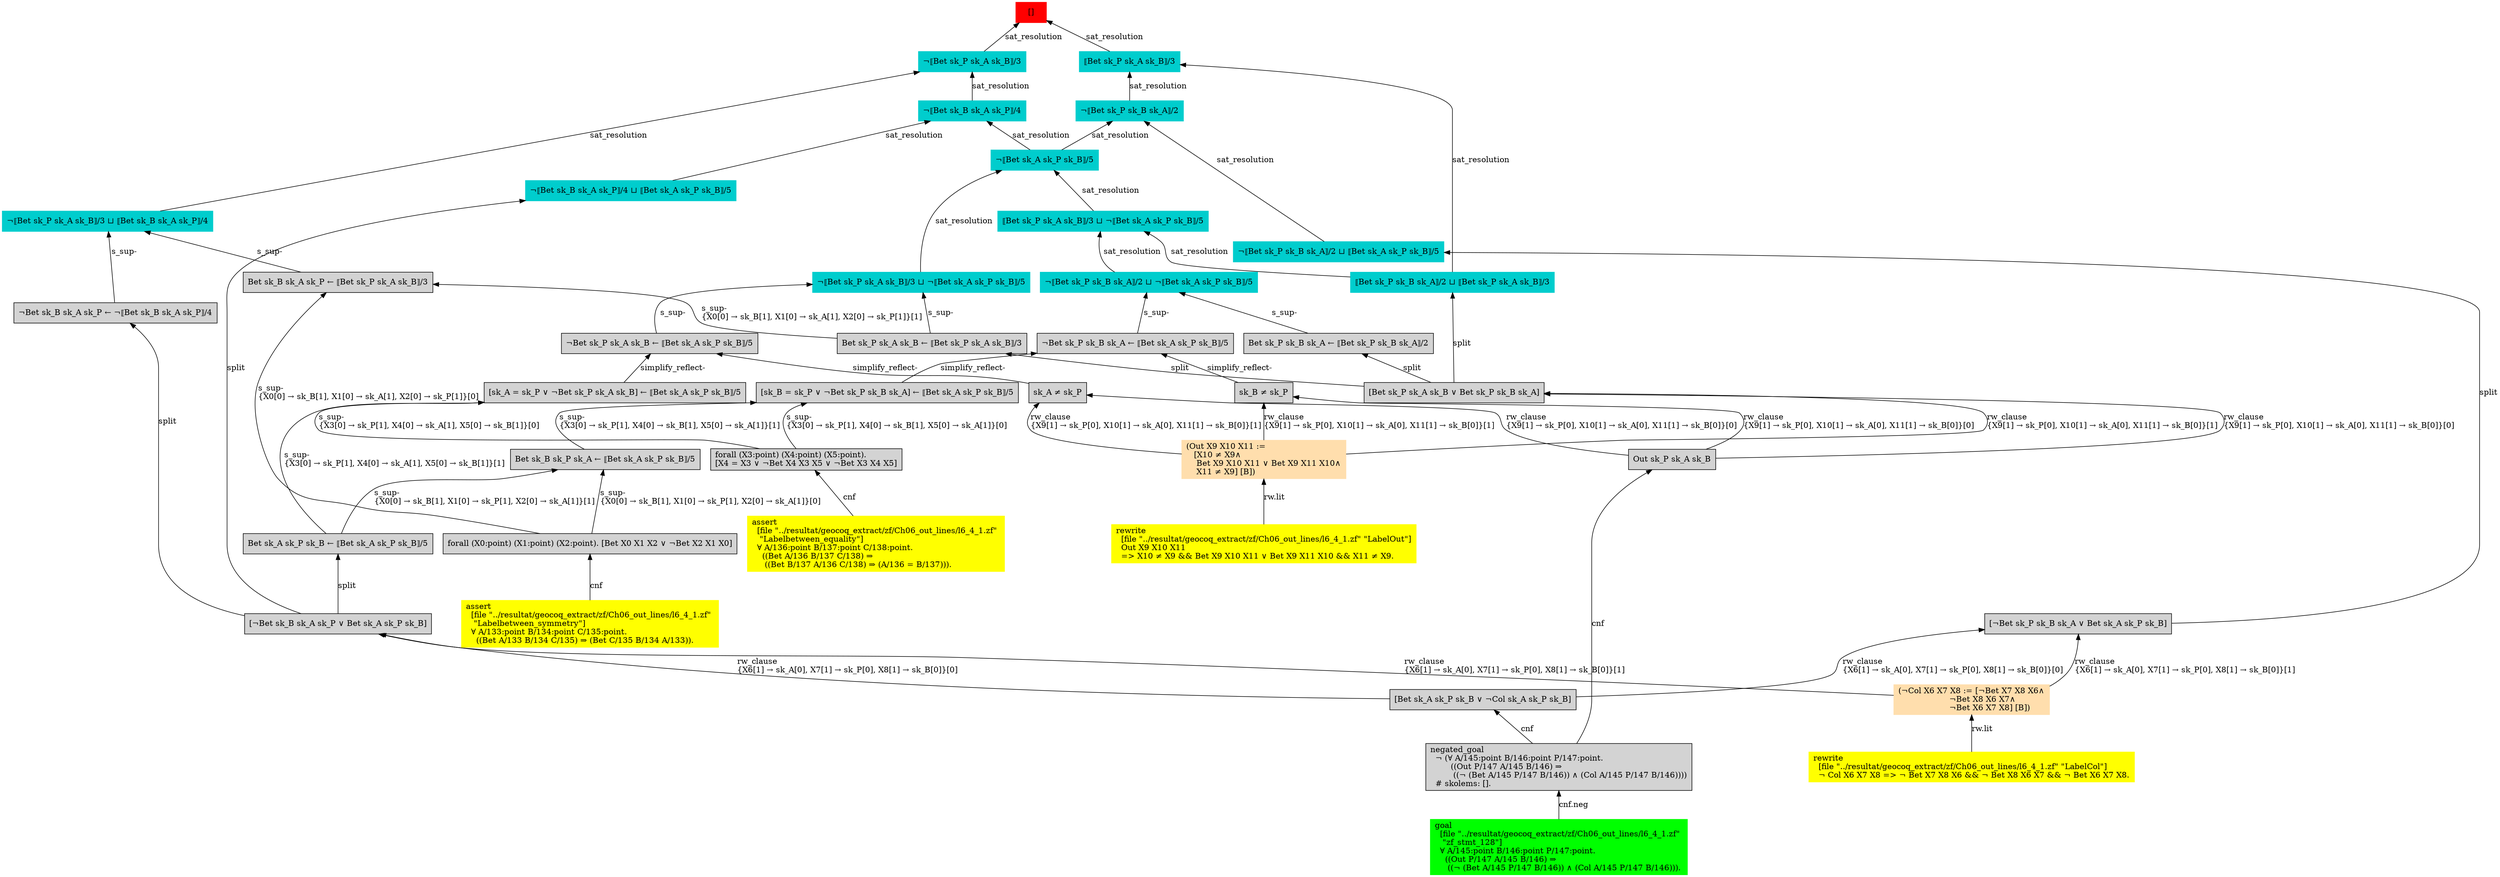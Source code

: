 digraph "unsat_graph" {
  vertex_0 [color=red, label="[]", shape=box, style=filled];
  vertex_0 -> vertex_1 [label="sat_resolution", dir="back"];
  vertex_1 [color=cyan3, shape=box, label="⟦Bet sk_P sk_A sk_B⟧/3\l", style=filled];
  vertex_1 -> vertex_2 [label="sat_resolution", dir="back"];
  vertex_2 [color=cyan3, shape=box, label="¬⟦Bet sk_P sk_B sk_A⟧/2\l", style=filled];
  vertex_2 -> vertex_3 [label="sat_resolution", dir="back"];
  vertex_3 [color=cyan3, shape=box, label="¬⟦Bet sk_A sk_P sk_B⟧/5\l", style=filled];
  vertex_3 -> vertex_4 [label="sat_resolution", dir="back"];
  vertex_4 [color=cyan3, shape=box, label="¬⟦Bet sk_P sk_A sk_B⟧/3 ⊔ ¬⟦Bet sk_A sk_P sk_B⟧/5\l", style=filled];
  vertex_4 -> vertex_5 [label="s_sup-\l", dir="back"];
  vertex_5 [shape=box, label="¬Bet sk_P sk_A sk_B ← ⟦Bet sk_A sk_P sk_B⟧/5\l", style=filled];
  vertex_5 -> vertex_6 [label="simplify_reflect-", dir="back"];
  vertex_6 [shape=box, label="sk_A ≠ sk_P\l", style=filled];
  vertex_6 -> vertex_7 [label="rw_clause\l\{X9[1] → sk_P[0], X10[1] → sk_A[0], X11[1] → sk_B[0]\}[1]\l", dir="back"];
  vertex_7 [color=navajowhite, shape=box, label="(Out X9 X10 X11 :=\l   [X10 ≠ X9∧\l    Bet X9 X10 X11 ∨ Bet X9 X11 X10∧\l    X11 ≠ X9] [B])\l", style=filled];
  vertex_7 -> vertex_8 [label="rw.lit", dir="back"];
  vertex_8 [color=yellow, shape=box, label="rewrite\l  [file \"../resultat/geocoq_extract/zf/Ch06_out_lines/l6_4_1.zf\" \"LabelOut\"]\l  Out X9 X10 X11\l  =\> X10 ≠ X9 && Bet X9 X10 X11 ∨ Bet X9 X11 X10 && X11 ≠ X9.\l", style=filled];
  vertex_6 -> vertex_9 [label="rw_clause\l\{X9[1] → sk_P[0], X10[1] → sk_A[0], X11[1] → sk_B[0]\}[0]\l", dir="back"];
  vertex_9 [shape=box, label="Out sk_P sk_A sk_B\l", style=filled];
  vertex_9 -> vertex_10 [label="cnf", dir="back"];
  vertex_10 [shape=box, label="negated_goal\l  ¬ (∀ A/145:point B/146:point P/147:point.\l        ((Out P/147 A/145 B/146) ⇒\l         ((¬ (Bet A/145 P/147 B/146)) ∧ (Col A/145 P/147 B/146))))\l  # skolems: [].\l", style=filled];
  vertex_10 -> vertex_11 [label="cnf.neg", dir="back"];
  vertex_11 [color=green, shape=box, label="goal\l  [file \"../resultat/geocoq_extract/zf/Ch06_out_lines/l6_4_1.zf\" \l   \"zf_stmt_128\"]\l  ∀ A/145:point B/146:point P/147:point.\l    ((Out P/147 A/145 B/146) ⇒\l     ((¬ (Bet A/145 P/147 B/146)) ∧ (Col A/145 P/147 B/146))).\l", style=filled];
  vertex_5 -> vertex_12 [label="simplify_reflect-", dir="back"];
  vertex_12 [shape=box, label="[sk_A = sk_P ∨ ¬Bet sk_P sk_A sk_B] ← ⟦Bet sk_A sk_P sk_B⟧/5\l", style=filled];
  vertex_12 -> vertex_13 [label="s_sup-\l\{X3[0] → sk_P[1], X4[0] → sk_A[1], X5[0] → sk_B[1]\}[0]\l", dir="back"];
  vertex_13 [shape=box, label="forall (X3:point) (X4:point) (X5:point).\l[X4 = X3 ∨ ¬Bet X4 X3 X5 ∨ ¬Bet X3 X4 X5]\l", style=filled];
  vertex_13 -> vertex_14 [label="cnf", dir="back"];
  vertex_14 [color=yellow, shape=box, label="assert\l  [file \"../resultat/geocoq_extract/zf/Ch06_out_lines/l6_4_1.zf\" \l   \"Labelbetween_equality\"]\l  ∀ A/136:point B/137:point C/138:point.\l    ((Bet A/136 B/137 C/138) ⇒\l     ((Bet B/137 A/136 C/138) ⇒ (A/136 = B/137))).\l", style=filled];
  vertex_12 -> vertex_15 [label="s_sup-\l\{X3[0] → sk_P[1], X4[0] → sk_A[1], X5[0] → sk_B[1]\}[1]\l", dir="back"];
  vertex_15 [shape=box, label="Bet sk_A sk_P sk_B ← ⟦Bet sk_A sk_P sk_B⟧/5\l", style=filled];
  vertex_15 -> vertex_16 [label="split", dir="back"];
  vertex_16 [shape=box, label="[¬Bet sk_B sk_A sk_P ∨ Bet sk_A sk_P sk_B]\l", style=filled];
  vertex_16 -> vertex_17 [label="rw_clause\l\{X6[1] → sk_A[0], X7[1] → sk_P[0], X8[1] → sk_B[0]\}[1]\l", dir="back"];
  vertex_17 [color=navajowhite, shape=box, label="(¬Col X6 X7 X8 := [¬Bet X7 X8 X6∧\l                    ¬Bet X8 X6 X7∧\l                    ¬Bet X6 X7 X8] [B])\l", style=filled];
  vertex_17 -> vertex_18 [label="rw.lit", dir="back"];
  vertex_18 [color=yellow, shape=box, label="rewrite\l  [file \"../resultat/geocoq_extract/zf/Ch06_out_lines/l6_4_1.zf\" \"LabelCol\"]\l  ¬ Col X6 X7 X8 =\> ¬ Bet X7 X8 X6 && ¬ Bet X8 X6 X7 && ¬ Bet X6 X7 X8.\l", style=filled];
  vertex_16 -> vertex_19 [label="rw_clause\l\{X6[1] → sk_A[0], X7[1] → sk_P[0], X8[1] → sk_B[0]\}[0]\l", dir="back"];
  vertex_19 [shape=box, label="[Bet sk_A sk_P sk_B ∨ ¬Col sk_A sk_P sk_B]\l", style=filled];
  vertex_19 -> vertex_10 [label="cnf", dir="back"];
  vertex_4 -> vertex_20 [label="s_sup-\l", dir="back"];
  vertex_20 [shape=box, label="Bet sk_P sk_A sk_B ← ⟦Bet sk_P sk_A sk_B⟧/3\l", style=filled];
  vertex_20 -> vertex_21 [label="split", dir="back"];
  vertex_21 [shape=box, label="[Bet sk_P sk_A sk_B ∨ Bet sk_P sk_B sk_A]\l", style=filled];
  vertex_21 -> vertex_7 [label="rw_clause\l\{X9[1] → sk_P[0], X10[1] → sk_A[0], X11[1] → sk_B[0]\}[1]\l", dir="back"];
  vertex_21 -> vertex_9 [label="rw_clause\l\{X9[1] → sk_P[0], X10[1] → sk_A[0], X11[1] → sk_B[0]\}[0]\l", dir="back"];
  vertex_3 -> vertex_22 [label="sat_resolution", dir="back"];
  vertex_22 [color=cyan3, shape=box, label="⟦Bet sk_P sk_A sk_B⟧/3 ⊔ ¬⟦Bet sk_A sk_P sk_B⟧/5\l", style=filled];
  vertex_22 -> vertex_23 [label="sat_resolution", dir="back"];
  vertex_23 [color=cyan3, shape=box, label="¬⟦Bet sk_P sk_B sk_A⟧/2 ⊔ ¬⟦Bet sk_A sk_P sk_B⟧/5\l", style=filled];
  vertex_23 -> vertex_24 [label="s_sup-\l", dir="back"];
  vertex_24 [shape=box, label="¬Bet sk_P sk_B sk_A ← ⟦Bet sk_A sk_P sk_B⟧/5\l", style=filled];
  vertex_24 -> vertex_25 [label="simplify_reflect-", dir="back"];
  vertex_25 [shape=box, label="sk_B ≠ sk_P\l", style=filled];
  vertex_25 -> vertex_7 [label="rw_clause\l\{X9[1] → sk_P[0], X10[1] → sk_A[0], X11[1] → sk_B[0]\}[1]\l", dir="back"];
  vertex_25 -> vertex_9 [label="rw_clause\l\{X9[1] → sk_P[0], X10[1] → sk_A[0], X11[1] → sk_B[0]\}[0]\l", dir="back"];
  vertex_24 -> vertex_26 [label="simplify_reflect-", dir="back"];
  vertex_26 [shape=box, label="[sk_B = sk_P ∨ ¬Bet sk_P sk_B sk_A] ← ⟦Bet sk_A sk_P sk_B⟧/5\l", style=filled];
  vertex_26 -> vertex_13 [label="s_sup-\l\{X3[0] → sk_P[1], X4[0] → sk_B[1], X5[0] → sk_A[1]\}[0]\l", dir="back"];
  vertex_26 -> vertex_27 [label="s_sup-\l\{X3[0] → sk_P[1], X4[0] → sk_B[1], X5[0] → sk_A[1]\}[1]\l", dir="back"];
  vertex_27 [shape=box, label="Bet sk_B sk_P sk_A ← ⟦Bet sk_A sk_P sk_B⟧/5\l", style=filled];
  vertex_27 -> vertex_28 [label="s_sup-\l\{X0[0] → sk_B[1], X1[0] → sk_P[1], X2[0] → sk_A[1]\}[0]\l", dir="back"];
  vertex_28 [shape=box, label="forall (X0:point) (X1:point) (X2:point). [Bet X0 X1 X2 ∨ ¬Bet X2 X1 X0]\l", style=filled];
  vertex_28 -> vertex_29 [label="cnf", dir="back"];
  vertex_29 [color=yellow, shape=box, label="assert\l  [file \"../resultat/geocoq_extract/zf/Ch06_out_lines/l6_4_1.zf\" \l   \"Labelbetween_symmetry\"]\l  ∀ A/133:point B/134:point C/135:point.\l    ((Bet A/133 B/134 C/135) ⇒ (Bet C/135 B/134 A/133)).\l", style=filled];
  vertex_27 -> vertex_15 [label="s_sup-\l\{X0[0] → sk_B[1], X1[0] → sk_P[1], X2[0] → sk_A[1]\}[1]\l", dir="back"];
  vertex_23 -> vertex_30 [label="s_sup-\l", dir="back"];
  vertex_30 [shape=box, label="Bet sk_P sk_B sk_A ← ⟦Bet sk_P sk_B sk_A⟧/2\l", style=filled];
  vertex_30 -> vertex_21 [label="split", dir="back"];
  vertex_22 -> vertex_31 [label="sat_resolution", dir="back"];
  vertex_31 [color=cyan3, shape=box, label="⟦Bet sk_P sk_B sk_A⟧/2 ⊔ ⟦Bet sk_P sk_A sk_B⟧/3\l", style=filled];
  vertex_31 -> vertex_21 [label="split", dir="back"];
  vertex_2 -> vertex_32 [label="sat_resolution", dir="back"];
  vertex_32 [color=cyan3, shape=box, label="¬⟦Bet sk_P sk_B sk_A⟧/2 ⊔ ⟦Bet sk_A sk_P sk_B⟧/5\l", style=filled];
  vertex_32 -> vertex_33 [label="split", dir="back"];
  vertex_33 [shape=box, label="[¬Bet sk_P sk_B sk_A ∨ Bet sk_A sk_P sk_B]\l", style=filled];
  vertex_33 -> vertex_17 [label="rw_clause\l\{X6[1] → sk_A[0], X7[1] → sk_P[0], X8[1] → sk_B[0]\}[1]\l", dir="back"];
  vertex_33 -> vertex_19 [label="rw_clause\l\{X6[1] → sk_A[0], X7[1] → sk_P[0], X8[1] → sk_B[0]\}[0]\l", dir="back"];
  vertex_1 -> vertex_31 [label="sat_resolution", dir="back"];
  vertex_0 -> vertex_34 [label="sat_resolution", dir="back"];
  vertex_34 [color=cyan3, shape=box, label="¬⟦Bet sk_P sk_A sk_B⟧/3\l", style=filled];
  vertex_34 -> vertex_35 [label="sat_resolution", dir="back"];
  vertex_35 [color=cyan3, shape=box, label="¬⟦Bet sk_B sk_A sk_P⟧/4\l", style=filled];
  vertex_35 -> vertex_3 [label="sat_resolution", dir="back"];
  vertex_35 -> vertex_36 [label="sat_resolution", dir="back"];
  vertex_36 [color=cyan3, shape=box, label="¬⟦Bet sk_B sk_A sk_P⟧/4 ⊔ ⟦Bet sk_A sk_P sk_B⟧/5\l", style=filled];
  vertex_36 -> vertex_16 [label="split", dir="back"];
  vertex_34 -> vertex_37 [label="sat_resolution", dir="back"];
  vertex_37 [color=cyan3, shape=box, label="¬⟦Bet sk_P sk_A sk_B⟧/3 ⊔ ⟦Bet sk_B sk_A sk_P⟧/4\l", style=filled];
  vertex_37 -> vertex_38 [label="s_sup-\l", dir="back"];
  vertex_38 [shape=box, label="¬Bet sk_B sk_A sk_P ← ¬⟦Bet sk_B sk_A sk_P⟧/4\l", style=filled];
  vertex_38 -> vertex_16 [label="split", dir="back"];
  vertex_37 -> vertex_39 [label="s_sup-\l", dir="back"];
  vertex_39 [shape=box, label="Bet sk_B sk_A sk_P ← ⟦Bet sk_P sk_A sk_B⟧/3\l", style=filled];
  vertex_39 -> vertex_28 [label="s_sup-\l\{X0[0] → sk_B[1], X1[0] → sk_A[1], X2[0] → sk_P[1]\}[0]\l", dir="back"];
  vertex_39 -> vertex_20 [label="s_sup-\l\{X0[0] → sk_B[1], X1[0] → sk_A[1], X2[0] → sk_P[1]\}[1]\l", dir="back"];
  }


